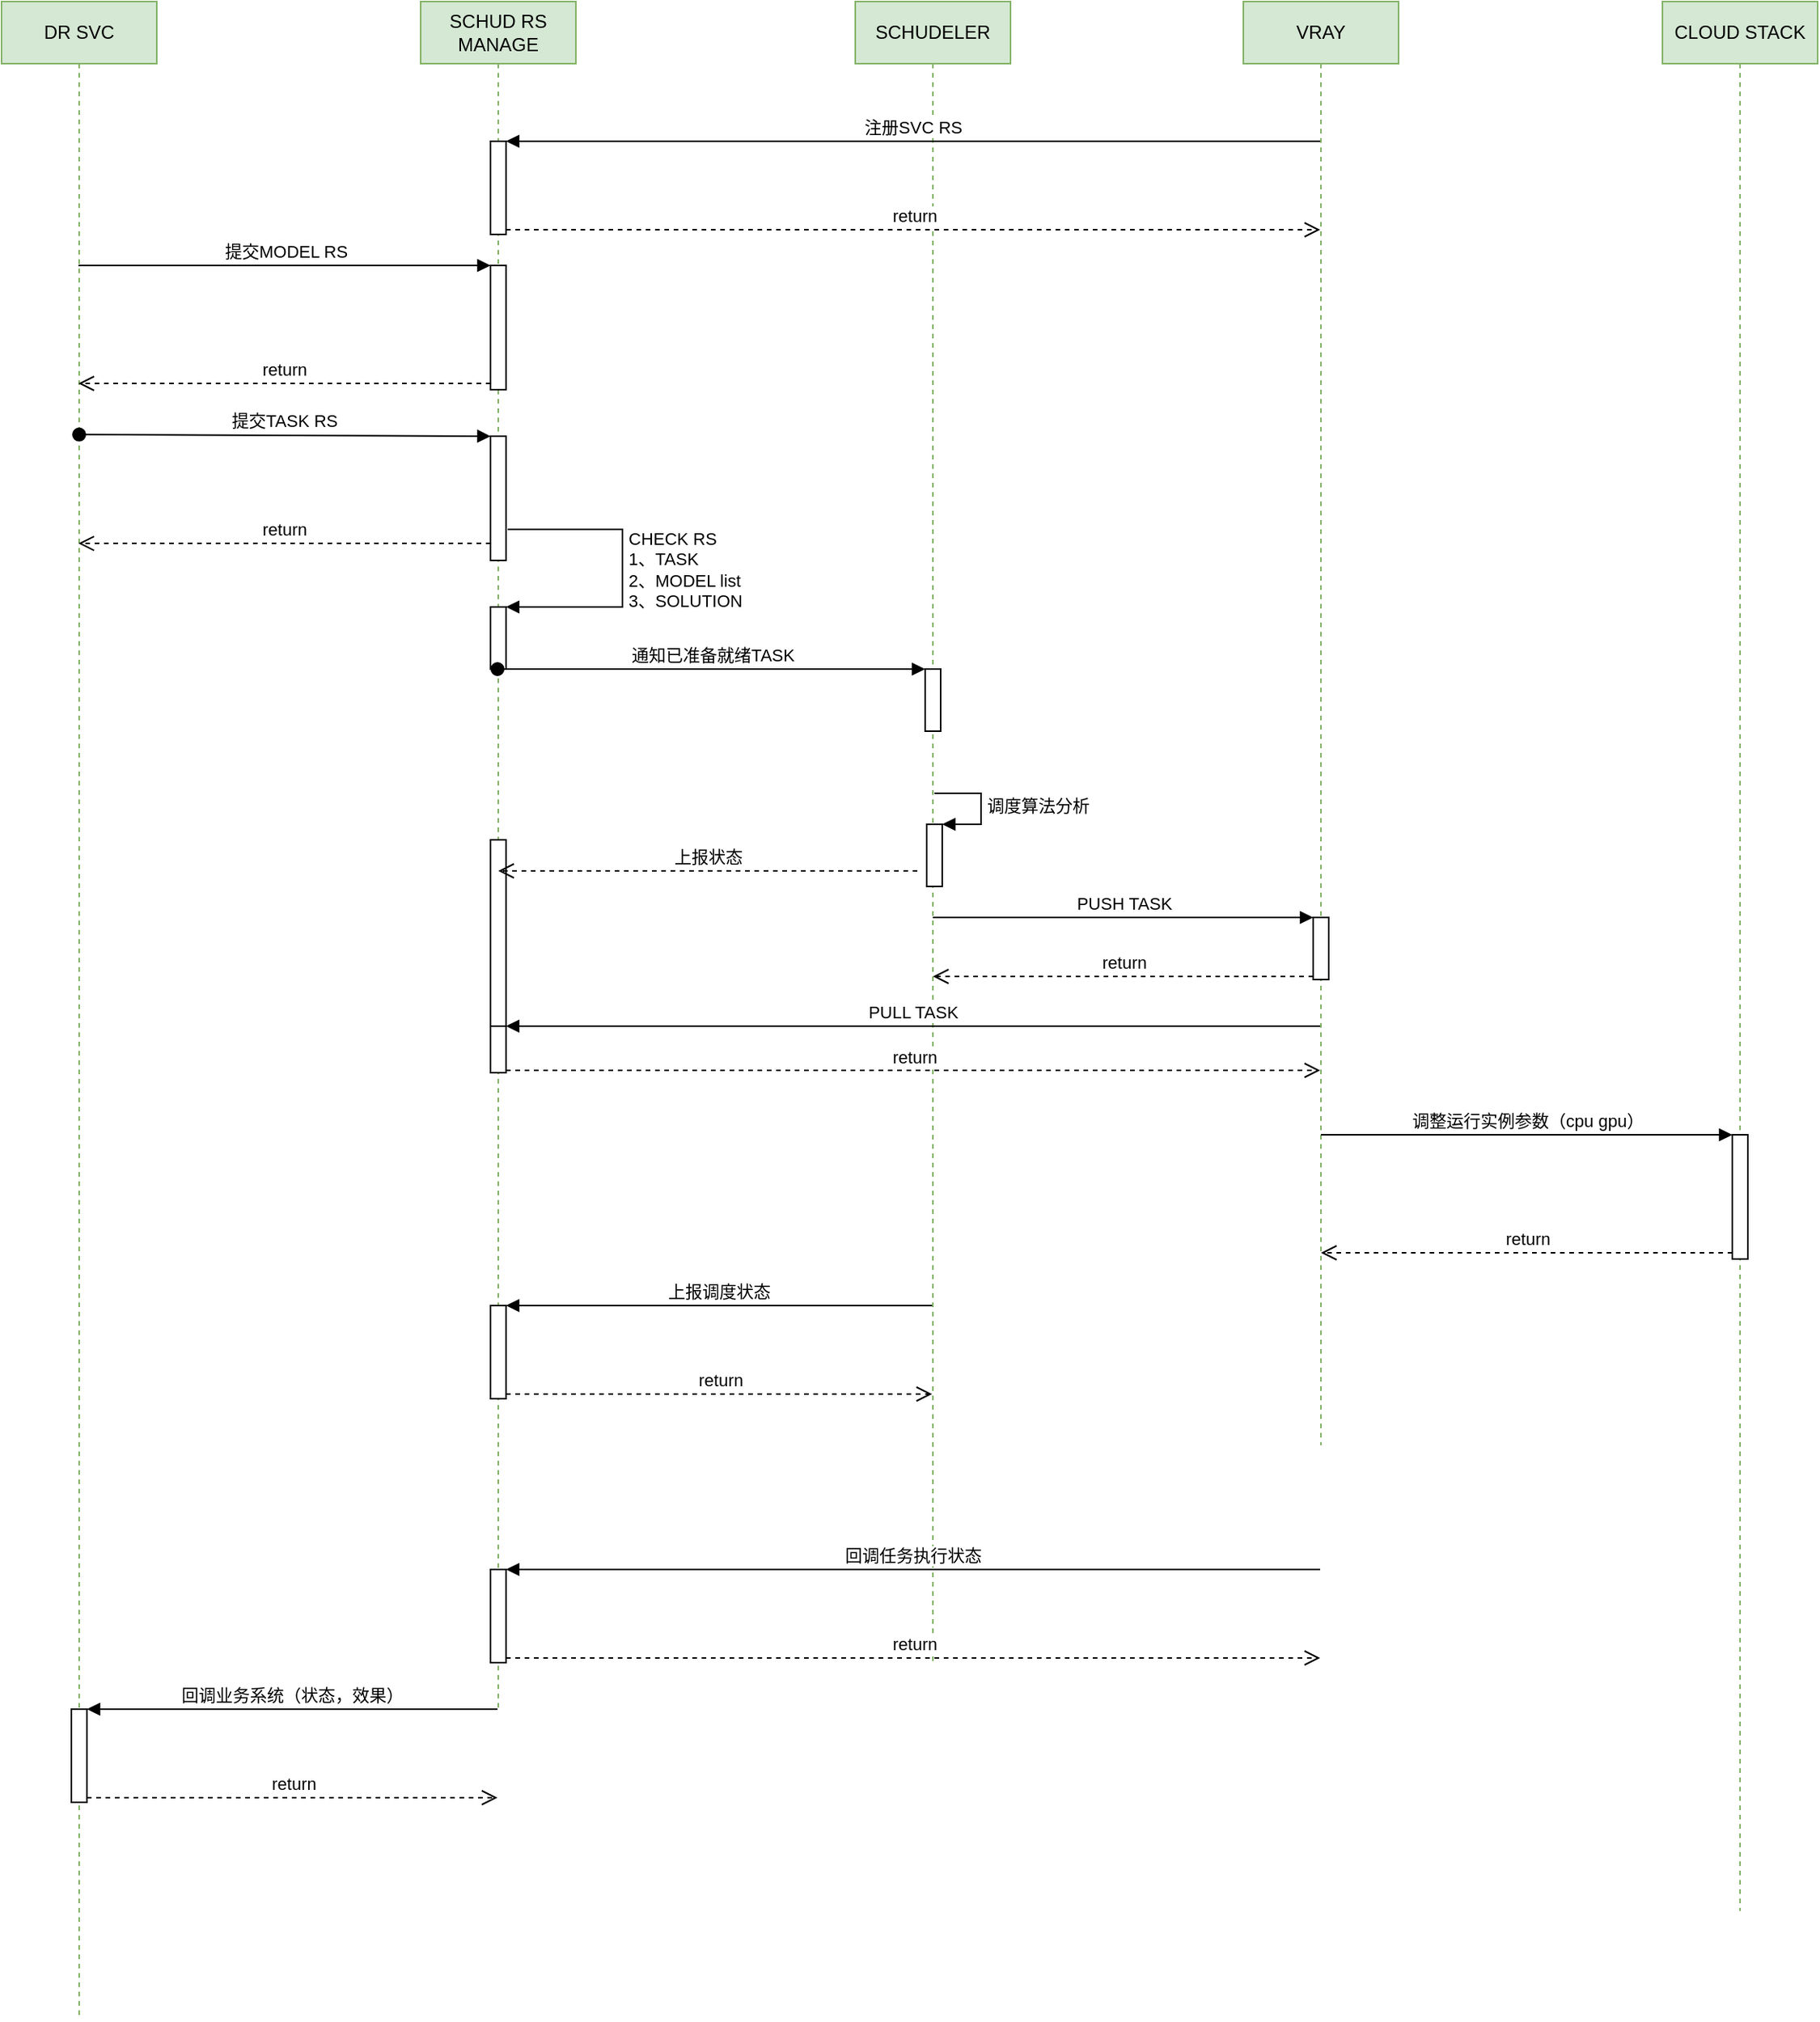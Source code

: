 <mxfile version="16.6.2" type="github">
  <diagram id="GCqSC2SD_qlKMxx8C9cN" name="Page-1">
    <mxGraphModel dx="2037" dy="1099" grid="1" gridSize="10" guides="1" tooltips="1" connect="1" arrows="1" fold="1" page="1" pageScale="1" pageWidth="850" pageHeight="1100" math="0" shadow="0">
      <root>
        <mxCell id="0" />
        <mxCell id="1" parent="0" />
        <mxCell id="x7JE74Zz-_B23tUYXp61-1" value="DR SVC" style="shape=umlLifeline;perimeter=lifelinePerimeter;whiteSpace=wrap;html=1;container=1;collapsible=0;recursiveResize=0;outlineConnect=0;fillColor=#d5e8d4;strokeColor=#82b366;" vertex="1" parent="1">
          <mxGeometry x="170" y="240" width="100" height="1300" as="geometry" />
        </mxCell>
        <mxCell id="x7JE74Zz-_B23tUYXp61-34" value="" style="html=1;points=[];perimeter=orthogonalPerimeter;" vertex="1" parent="x7JE74Zz-_B23tUYXp61-1">
          <mxGeometry x="45" y="1100" width="10" height="60" as="geometry" />
        </mxCell>
        <mxCell id="x7JE74Zz-_B23tUYXp61-2" value="SCHUD RS MANAGE" style="shape=umlLifeline;perimeter=lifelinePerimeter;whiteSpace=wrap;html=1;container=1;collapsible=0;recursiveResize=0;outlineConnect=0;fillColor=#d5e8d4;strokeColor=#82b366;" vertex="1" parent="1">
          <mxGeometry x="440" y="240" width="100" height="1100" as="geometry" />
        </mxCell>
        <mxCell id="x7JE74Zz-_B23tUYXp61-4" value="" style="html=1;points=[];perimeter=orthogonalPerimeter;" vertex="1" parent="x7JE74Zz-_B23tUYXp61-2">
          <mxGeometry x="45" y="280" width="10" height="80" as="geometry" />
        </mxCell>
        <mxCell id="x7JE74Zz-_B23tUYXp61-8" value="" style="html=1;points=[];perimeter=orthogonalPerimeter;" vertex="1" parent="x7JE74Zz-_B23tUYXp61-2">
          <mxGeometry x="45" y="90" width="10" height="60" as="geometry" />
        </mxCell>
        <mxCell id="x7JE74Zz-_B23tUYXp61-11" value="" style="html=1;points=[];perimeter=orthogonalPerimeter;" vertex="1" parent="x7JE74Zz-_B23tUYXp61-2">
          <mxGeometry x="45" y="170" width="10" height="80" as="geometry" />
        </mxCell>
        <mxCell id="x7JE74Zz-_B23tUYXp61-17" value="" style="html=1;points=[];perimeter=orthogonalPerimeter;" vertex="1" parent="x7JE74Zz-_B23tUYXp61-2">
          <mxGeometry x="45" y="390" width="10" height="40" as="geometry" />
        </mxCell>
        <mxCell id="x7JE74Zz-_B23tUYXp61-18" value="CHECK RS&lt;br&gt;1、TASK&lt;br&gt;2、MODEL list&lt;br&gt;3、SOLUTION" style="edgeStyle=orthogonalEdgeStyle;html=1;align=left;spacingLeft=2;endArrow=block;rounded=0;entryX=1;entryY=0;exitX=1.1;exitY=0.75;exitDx=0;exitDy=0;exitPerimeter=0;" edge="1" target="x7JE74Zz-_B23tUYXp61-17" parent="x7JE74Zz-_B23tUYXp61-2" source="x7JE74Zz-_B23tUYXp61-4">
          <mxGeometry relative="1" as="geometry">
            <mxPoint x="60" y="340" as="sourcePoint" />
            <Array as="points">
              <mxPoint x="130" y="340" />
              <mxPoint x="130" y="390" />
            </Array>
          </mxGeometry>
        </mxCell>
        <mxCell id="x7JE74Zz-_B23tUYXp61-31" value="" style="html=1;points=[];perimeter=orthogonalPerimeter;" vertex="1" parent="x7JE74Zz-_B23tUYXp61-2">
          <mxGeometry x="45" y="1010" width="10" height="60" as="geometry" />
        </mxCell>
        <mxCell id="x7JE74Zz-_B23tUYXp61-37" value="" style="html=1;points=[];perimeter=orthogonalPerimeter;" vertex="1" parent="x7JE74Zz-_B23tUYXp61-2">
          <mxGeometry x="45" y="840" width="10" height="60" as="geometry" />
        </mxCell>
        <mxCell id="x7JE74Zz-_B23tUYXp61-40" value="" style="html=1;points=[];perimeter=orthogonalPerimeter;" vertex="1" parent="x7JE74Zz-_B23tUYXp61-2">
          <mxGeometry x="45" y="540" width="10" height="130" as="geometry" />
        </mxCell>
        <mxCell id="x7JE74Zz-_B23tUYXp61-28" value="" style="html=1;points=[];perimeter=orthogonalPerimeter;" vertex="1" parent="x7JE74Zz-_B23tUYXp61-2">
          <mxGeometry x="45" y="660" width="10" height="30" as="geometry" />
        </mxCell>
        <mxCell id="x7JE74Zz-_B23tUYXp61-3" value="VRAY" style="shape=umlLifeline;perimeter=lifelinePerimeter;whiteSpace=wrap;html=1;container=1;collapsible=0;recursiveResize=0;outlineConnect=0;fillColor=#d5e8d4;strokeColor=#82b366;" vertex="1" parent="1">
          <mxGeometry x="970" y="240" width="100" height="930" as="geometry" />
        </mxCell>
        <mxCell id="x7JE74Zz-_B23tUYXp61-25" value="" style="html=1;points=[];perimeter=orthogonalPerimeter;" vertex="1" parent="x7JE74Zz-_B23tUYXp61-3">
          <mxGeometry x="45" y="590" width="10" height="40" as="geometry" />
        </mxCell>
        <mxCell id="x7JE74Zz-_B23tUYXp61-5" value="提交TASK RS" style="html=1;verticalAlign=bottom;startArrow=oval;endArrow=block;startSize=8;rounded=0;exitX=0.5;exitY=0.263;exitDx=0;exitDy=0;exitPerimeter=0;" edge="1" target="x7JE74Zz-_B23tUYXp61-4" parent="1">
          <mxGeometry relative="1" as="geometry">
            <mxPoint x="220" y="518.9" as="sourcePoint" />
          </mxGeometry>
        </mxCell>
        <mxCell id="x7JE74Zz-_B23tUYXp61-6" value="CLOUD STACK" style="shape=umlLifeline;perimeter=lifelinePerimeter;whiteSpace=wrap;html=1;container=1;collapsible=0;recursiveResize=0;outlineConnect=0;fillColor=#d5e8d4;strokeColor=#82b366;" vertex="1" parent="1">
          <mxGeometry x="1240" y="240" width="100" height="1230" as="geometry" />
        </mxCell>
        <mxCell id="x7JE74Zz-_B23tUYXp61-42" value="" style="html=1;points=[];perimeter=orthogonalPerimeter;" vertex="1" parent="x7JE74Zz-_B23tUYXp61-6">
          <mxGeometry x="45" y="730" width="10" height="80" as="geometry" />
        </mxCell>
        <mxCell id="x7JE74Zz-_B23tUYXp61-7" value="SCHUDELER" style="shape=umlLifeline;perimeter=lifelinePerimeter;whiteSpace=wrap;html=1;container=1;collapsible=0;recursiveResize=0;outlineConnect=0;fillColor=#d5e8d4;strokeColor=#82b366;" vertex="1" parent="1">
          <mxGeometry x="720" y="240" width="100" height="1070" as="geometry" />
        </mxCell>
        <mxCell id="x7JE74Zz-_B23tUYXp61-19" value="" style="html=1;points=[];perimeter=orthogonalPerimeter;" vertex="1" parent="x7JE74Zz-_B23tUYXp61-7">
          <mxGeometry x="45" y="430" width="10" height="40" as="geometry" />
        </mxCell>
        <mxCell id="x7JE74Zz-_B23tUYXp61-23" value="" style="html=1;points=[];perimeter=orthogonalPerimeter;" vertex="1" parent="x7JE74Zz-_B23tUYXp61-7">
          <mxGeometry x="46" y="530" width="10" height="40" as="geometry" />
        </mxCell>
        <mxCell id="x7JE74Zz-_B23tUYXp61-24" value="调度算法分析" style="edgeStyle=orthogonalEdgeStyle;html=1;align=left;spacingLeft=2;endArrow=block;rounded=0;entryX=1;entryY=0;" edge="1" target="x7JE74Zz-_B23tUYXp61-23" parent="x7JE74Zz-_B23tUYXp61-7">
          <mxGeometry relative="1" as="geometry">
            <mxPoint x="51" y="510" as="sourcePoint" />
            <Array as="points">
              <mxPoint x="81" y="510" />
            </Array>
          </mxGeometry>
        </mxCell>
        <mxCell id="x7JE74Zz-_B23tUYXp61-9" value="注册SVC RS" style="html=1;verticalAlign=bottom;endArrow=block;entryX=1;entryY=0;rounded=0;" edge="1" target="x7JE74Zz-_B23tUYXp61-8" parent="1" source="x7JE74Zz-_B23tUYXp61-3">
          <mxGeometry relative="1" as="geometry">
            <mxPoint x="555" y="330" as="sourcePoint" />
          </mxGeometry>
        </mxCell>
        <mxCell id="x7JE74Zz-_B23tUYXp61-10" value="return" style="html=1;verticalAlign=bottom;endArrow=open;dashed=1;endSize=8;exitX=1;exitY=0.95;rounded=0;" edge="1" source="x7JE74Zz-_B23tUYXp61-8" parent="1" target="x7JE74Zz-_B23tUYXp61-3">
          <mxGeometry relative="1" as="geometry">
            <mxPoint x="555" y="387" as="targetPoint" />
          </mxGeometry>
        </mxCell>
        <mxCell id="x7JE74Zz-_B23tUYXp61-12" value="提交MODEL RS" style="html=1;verticalAlign=bottom;endArrow=block;entryX=0;entryY=0;rounded=0;" edge="1" target="x7JE74Zz-_B23tUYXp61-11" parent="1">
          <mxGeometry relative="1" as="geometry">
            <mxPoint x="219.5" y="410" as="sourcePoint" />
          </mxGeometry>
        </mxCell>
        <mxCell id="x7JE74Zz-_B23tUYXp61-13" value="return" style="html=1;verticalAlign=bottom;endArrow=open;dashed=1;endSize=8;exitX=0;exitY=0.95;rounded=0;" edge="1" source="x7JE74Zz-_B23tUYXp61-11" parent="1">
          <mxGeometry relative="1" as="geometry">
            <mxPoint x="219.5" y="486" as="targetPoint" />
          </mxGeometry>
        </mxCell>
        <mxCell id="x7JE74Zz-_B23tUYXp61-14" value="return" style="html=1;verticalAlign=bottom;endArrow=open;dashed=1;endSize=8;rounded=0;exitX=0;exitY=0.863;exitDx=0;exitDy=0;exitPerimeter=0;" edge="1" parent="1" source="x7JE74Zz-_B23tUYXp61-4">
          <mxGeometry relative="1" as="geometry">
            <mxPoint x="480" y="590" as="sourcePoint" />
            <mxPoint x="219.5" y="589.04" as="targetPoint" />
          </mxGeometry>
        </mxCell>
        <mxCell id="x7JE74Zz-_B23tUYXp61-20" value="通知已准备就绪TASK" style="html=1;verticalAlign=bottom;startArrow=oval;endArrow=block;startSize=8;rounded=0;" edge="1" target="x7JE74Zz-_B23tUYXp61-19" parent="1">
          <mxGeometry relative="1" as="geometry">
            <mxPoint x="489.5" y="670" as="sourcePoint" />
          </mxGeometry>
        </mxCell>
        <mxCell id="x7JE74Zz-_B23tUYXp61-26" value="PUSH TASK" style="html=1;verticalAlign=bottom;endArrow=block;entryX=0;entryY=0;rounded=0;" edge="1" target="x7JE74Zz-_B23tUYXp61-25" parent="1" source="x7JE74Zz-_B23tUYXp61-7">
          <mxGeometry relative="1" as="geometry">
            <mxPoint x="945" y="830" as="sourcePoint" />
          </mxGeometry>
        </mxCell>
        <mxCell id="x7JE74Zz-_B23tUYXp61-27" value="return" style="html=1;verticalAlign=bottom;endArrow=open;dashed=1;endSize=8;exitX=0;exitY=0.95;rounded=0;" edge="1" source="x7JE74Zz-_B23tUYXp61-25" parent="1" target="x7JE74Zz-_B23tUYXp61-7">
          <mxGeometry relative="1" as="geometry">
            <mxPoint x="945" y="906" as="targetPoint" />
          </mxGeometry>
        </mxCell>
        <mxCell id="x7JE74Zz-_B23tUYXp61-29" value="PULL TASK" style="html=1;verticalAlign=bottom;endArrow=block;entryX=1;entryY=0;rounded=0;" edge="1" target="x7JE74Zz-_B23tUYXp61-28" parent="1">
          <mxGeometry relative="1" as="geometry">
            <mxPoint x="1019.5" y="900" as="sourcePoint" />
          </mxGeometry>
        </mxCell>
        <mxCell id="x7JE74Zz-_B23tUYXp61-30" value="return" style="html=1;verticalAlign=bottom;endArrow=open;dashed=1;endSize=8;exitX=1;exitY=0.95;rounded=0;" edge="1" source="x7JE74Zz-_B23tUYXp61-28" parent="1" target="x7JE74Zz-_B23tUYXp61-3">
          <mxGeometry relative="1" as="geometry">
            <mxPoint x="1019.5" y="957" as="targetPoint" />
          </mxGeometry>
        </mxCell>
        <mxCell id="x7JE74Zz-_B23tUYXp61-32" value="回调任务执行状态" style="html=1;verticalAlign=bottom;endArrow=block;entryX=1;entryY=0;rounded=0;" edge="1" target="x7JE74Zz-_B23tUYXp61-31" parent="1">
          <mxGeometry relative="1" as="geometry">
            <mxPoint x="1019.5" y="1250" as="sourcePoint" />
          </mxGeometry>
        </mxCell>
        <mxCell id="x7JE74Zz-_B23tUYXp61-33" value="return" style="html=1;verticalAlign=bottom;endArrow=open;dashed=1;endSize=8;exitX=1;exitY=0.95;rounded=0;" edge="1" source="x7JE74Zz-_B23tUYXp61-31" parent="1">
          <mxGeometry relative="1" as="geometry">
            <mxPoint x="1019.5" y="1307" as="targetPoint" />
          </mxGeometry>
        </mxCell>
        <mxCell id="x7JE74Zz-_B23tUYXp61-35" value="回调业务系统（状态，效果）" style="html=1;verticalAlign=bottom;endArrow=block;entryX=1;entryY=0;rounded=0;" edge="1" parent="1">
          <mxGeometry relative="1" as="geometry">
            <mxPoint x="489.5" y="1340" as="sourcePoint" />
            <mxPoint x="225" y="1340" as="targetPoint" />
          </mxGeometry>
        </mxCell>
        <mxCell id="x7JE74Zz-_B23tUYXp61-36" value="return" style="html=1;verticalAlign=bottom;endArrow=open;dashed=1;endSize=8;exitX=1;exitY=0.95;rounded=0;" edge="1" parent="1">
          <mxGeometry relative="1" as="geometry">
            <mxPoint x="489.5" y="1397" as="targetPoint" />
            <mxPoint x="225" y="1397" as="sourcePoint" />
          </mxGeometry>
        </mxCell>
        <mxCell id="x7JE74Zz-_B23tUYXp61-38" value="上报调度状态" style="html=1;verticalAlign=bottom;endArrow=block;entryX=1;entryY=0;rounded=0;" edge="1" target="x7JE74Zz-_B23tUYXp61-37" parent="1">
          <mxGeometry relative="1" as="geometry">
            <mxPoint x="769.5" y="1080" as="sourcePoint" />
          </mxGeometry>
        </mxCell>
        <mxCell id="x7JE74Zz-_B23tUYXp61-39" value="return" style="html=1;verticalAlign=bottom;endArrow=open;dashed=1;endSize=8;exitX=1;exitY=0.95;rounded=0;" edge="1" source="x7JE74Zz-_B23tUYXp61-37" parent="1">
          <mxGeometry relative="1" as="geometry">
            <mxPoint x="769.5" y="1137" as="targetPoint" />
          </mxGeometry>
        </mxCell>
        <mxCell id="x7JE74Zz-_B23tUYXp61-41" value="上报状态" style="html=1;verticalAlign=bottom;endArrow=open;dashed=1;endSize=8;rounded=0;" edge="1" parent="1" target="x7JE74Zz-_B23tUYXp61-2">
          <mxGeometry relative="1" as="geometry">
            <mxPoint x="760" y="800" as="sourcePoint" />
            <mxPoint x="680" y="800" as="targetPoint" />
          </mxGeometry>
        </mxCell>
        <mxCell id="x7JE74Zz-_B23tUYXp61-43" value="调整运行实例参数（cpu gpu）" style="html=1;verticalAlign=bottom;endArrow=block;entryX=0;entryY=0;rounded=0;" edge="1" target="x7JE74Zz-_B23tUYXp61-42" parent="1" source="x7JE74Zz-_B23tUYXp61-3">
          <mxGeometry relative="1" as="geometry">
            <mxPoint x="1215" y="970" as="sourcePoint" />
          </mxGeometry>
        </mxCell>
        <mxCell id="x7JE74Zz-_B23tUYXp61-44" value="return" style="html=1;verticalAlign=bottom;endArrow=open;dashed=1;endSize=8;exitX=0;exitY=0.95;rounded=0;" edge="1" source="x7JE74Zz-_B23tUYXp61-42" parent="1" target="x7JE74Zz-_B23tUYXp61-3">
          <mxGeometry relative="1" as="geometry">
            <mxPoint x="1215" y="1046" as="targetPoint" />
          </mxGeometry>
        </mxCell>
      </root>
    </mxGraphModel>
  </diagram>
</mxfile>

